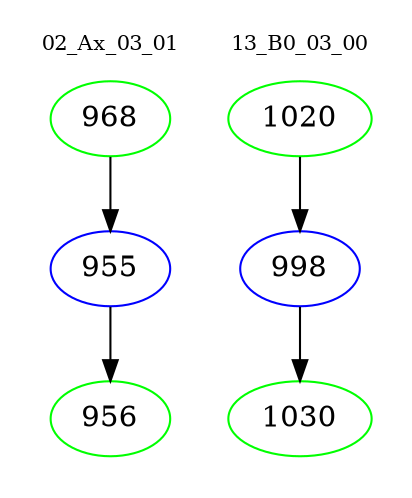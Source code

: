 digraph{
subgraph cluster_0 {
color = white
label = "02_Ax_03_01";
fontsize=10;
T0_968 [label="968", color="green"]
T0_968 -> T0_955 [color="black"]
T0_955 [label="955", color="blue"]
T0_955 -> T0_956 [color="black"]
T0_956 [label="956", color="green"]
}
subgraph cluster_1 {
color = white
label = "13_B0_03_00";
fontsize=10;
T1_1020 [label="1020", color="green"]
T1_1020 -> T1_998 [color="black"]
T1_998 [label="998", color="blue"]
T1_998 -> T1_1030 [color="black"]
T1_1030 [label="1030", color="green"]
}
}
